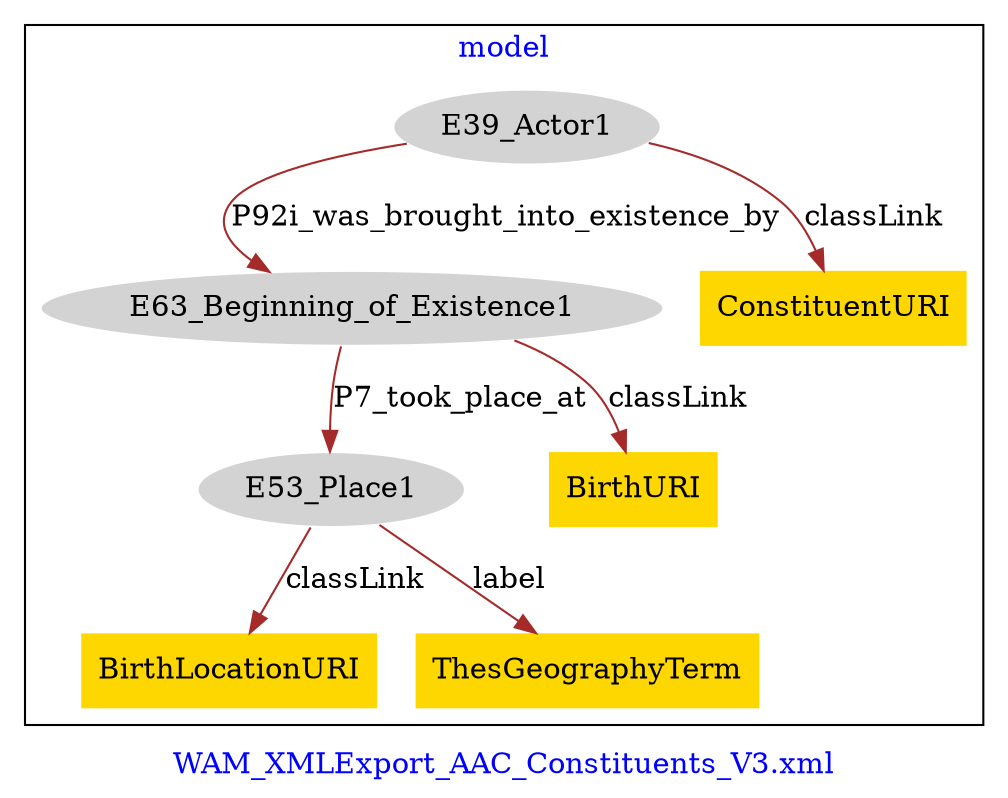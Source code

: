 digraph n0 {
fontcolor="blue"
remincross="true"
label="WAM_XMLExport_AAC_Constituents_V3.xml"
subgraph cluster {
label="model"
n2[style="filled",color="white",fillcolor="lightgray",label="E39_Actor1"];
n3[style="filled",color="white",fillcolor="lightgray",label="E63_Beginning_of_Existence1"];
n4[style="filled",color="white",fillcolor="lightgray",label="E53_Place1"];
n5[shape="plaintext",style="filled",fillcolor="gold",label="BirthLocationURI"];
n6[shape="plaintext",style="filled",fillcolor="gold",label="ThesGeographyTerm"];
n7[shape="plaintext",style="filled",fillcolor="gold",label="BirthURI"];
n8[shape="plaintext",style="filled",fillcolor="gold",label="ConstituentURI"];
}
n2 -> n3[color="brown",fontcolor="black",label="P92i_was_brought_into_existence_by"]
n3 -> n4[color="brown",fontcolor="black",label="P7_took_place_at"]
n4 -> n5[color="brown",fontcolor="black",label="classLink"]
n4 -> n6[color="brown",fontcolor="black",label="label"]
n3 -> n7[color="brown",fontcolor="black",label="classLink"]
n2 -> n8[color="brown",fontcolor="black",label="classLink"]
}

